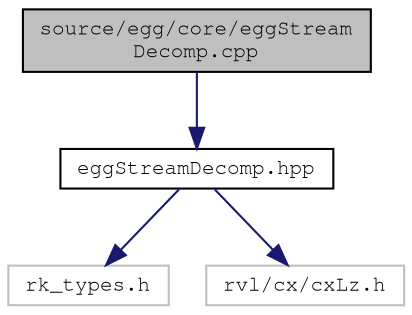 digraph "source/egg/core/eggStreamDecomp.cpp"
{
 // LATEX_PDF_SIZE
  edge [fontname="FreeMono",fontsize="10",labelfontname="FreeMono",labelfontsize="10"];
  node [fontname="FreeMono",fontsize="10",shape=record];
  Node1 [label="source/egg/core/eggStream\lDecomp.cpp",height=0.2,width=0.4,color="black", fillcolor="grey75", style="filled", fontcolor="black",tooltip="Implementations for the EGG streaming decompressor headers."];
  Node1 -> Node2 [color="midnightblue",fontsize="10",style="solid",fontname="FreeMono"];
  Node2 [label="eggStreamDecomp.hpp",height=0.2,width=0.4,color="black", fillcolor="white", style="filled",URL="$egg_stream_decomp_8hpp.html",tooltip="Wrappers for the CX streaming decompressors."];
  Node2 -> Node3 [color="midnightblue",fontsize="10",style="solid",fontname="FreeMono"];
  Node3 [label="rk_types.h",height=0.2,width=0.4,color="grey75", fillcolor="white", style="filled",tooltip=" "];
  Node2 -> Node4 [color="midnightblue",fontsize="10",style="solid",fontname="FreeMono"];
  Node4 [label="rvl/cx/cxLz.h",height=0.2,width=0.4,color="grey75", fillcolor="white", style="filled",tooltip=" "];
}
